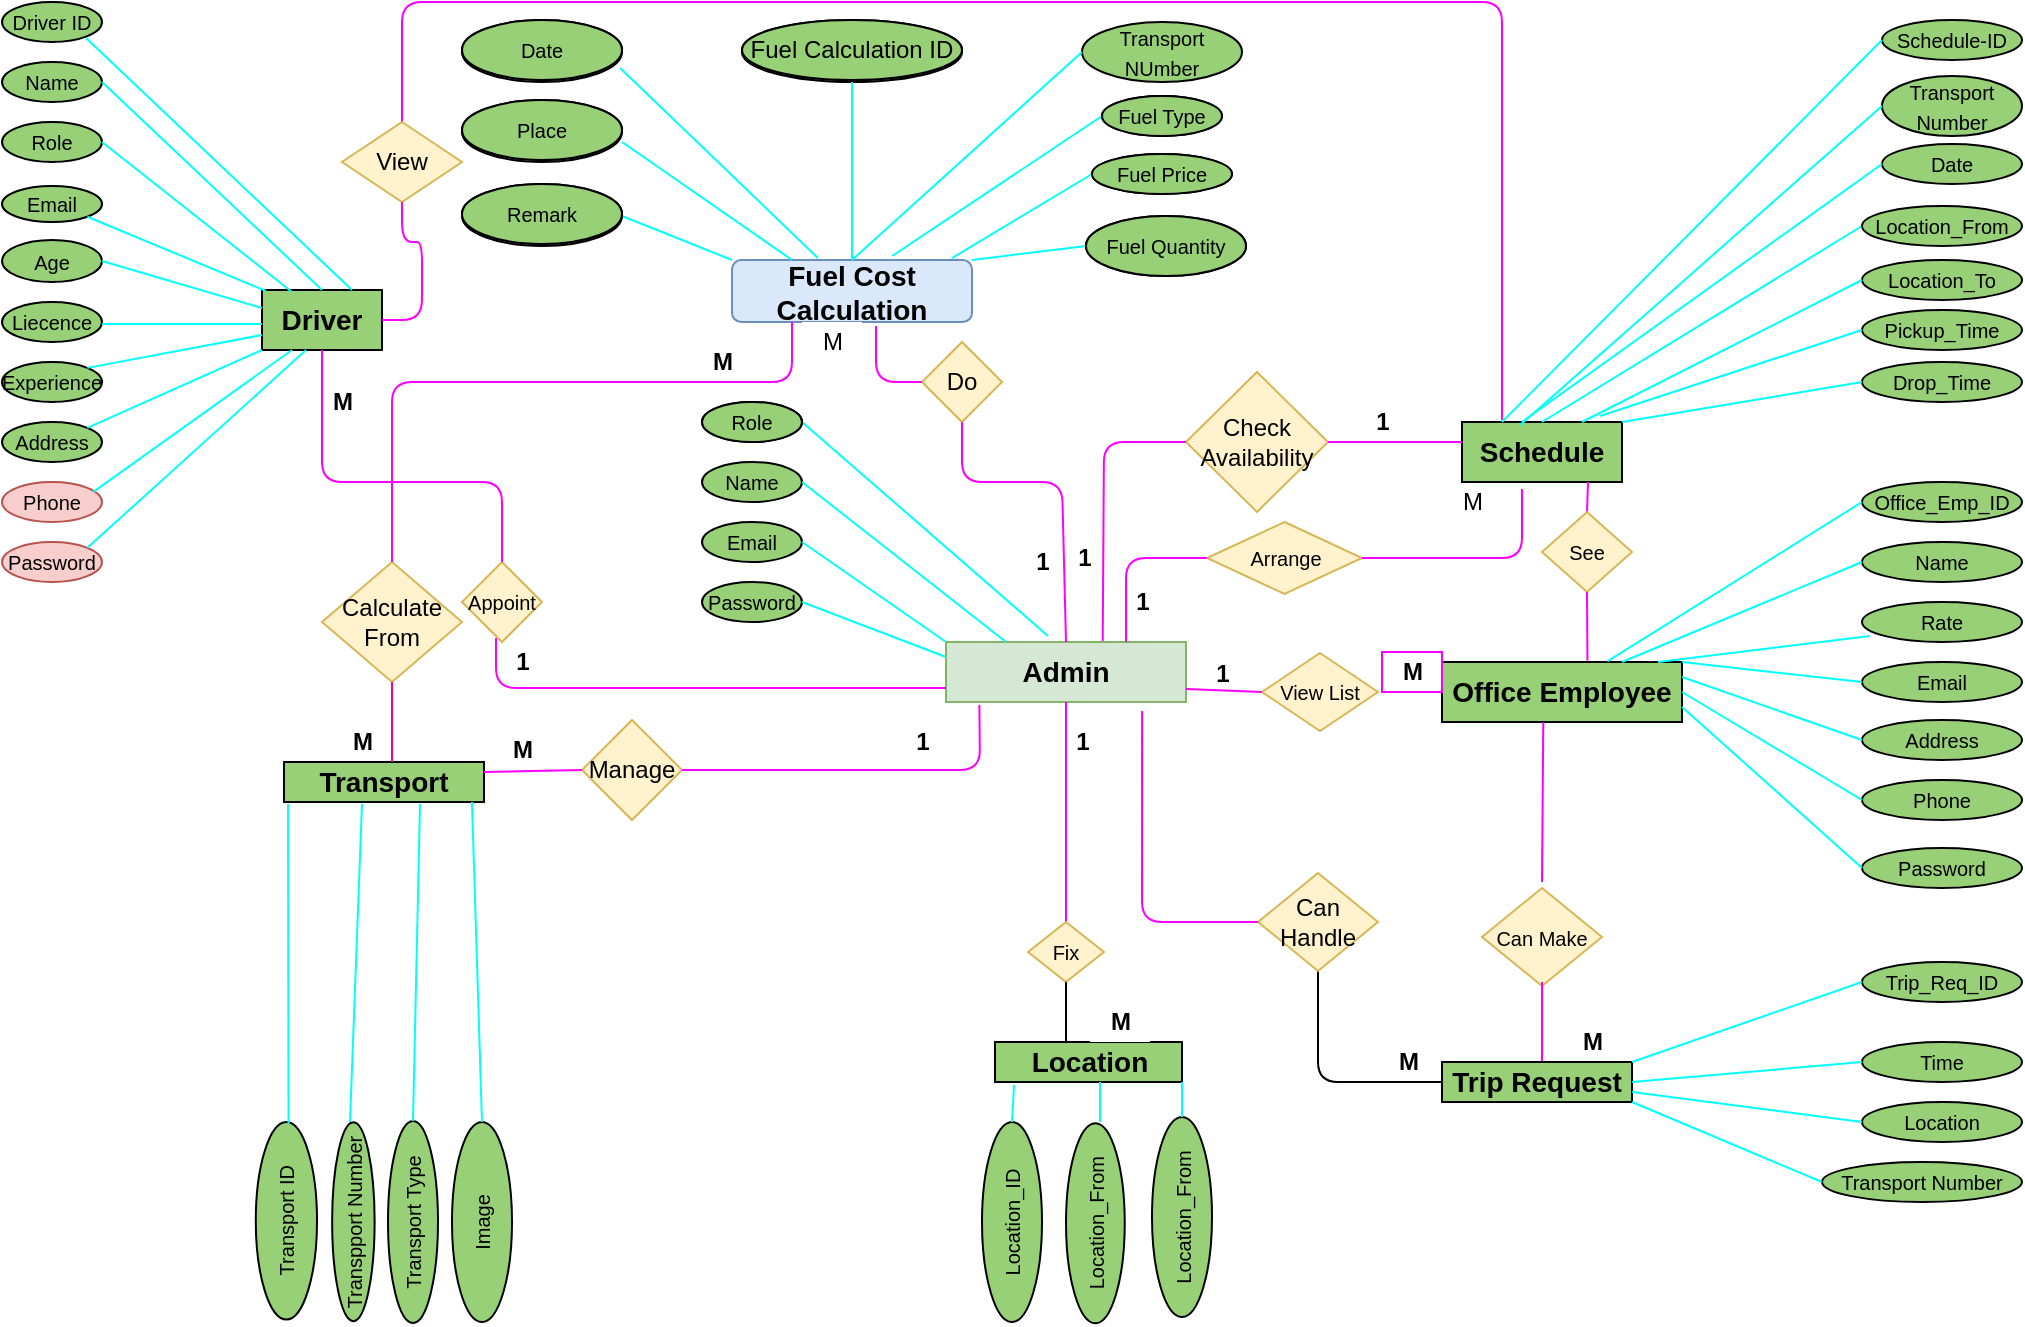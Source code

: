 <mxfile version="15.1.4" type="github">
  <diagram id="WUtvsR8JQNHbGCfWxzJ2" name="Page-1">
    <mxGraphModel dx="862" dy="474" grid="1" gridSize="10" guides="1" tooltips="1" connect="1" arrows="1" fold="1" page="1" pageScale="1" pageWidth="1169" pageHeight="827" math="0" shadow="0">
      <root>
        <mxCell id="0" />
        <mxCell id="1" parent="0" />
        <mxCell id="knASVPoed2hm8nHkAF8M-1" value="" style="endArrow=none;html=1;startSize=14;endSize=14;sourcePerimeterSpacing=8;targetPerimeterSpacing=8;exitX=0.5;exitY=0;exitDx=0;exitDy=0;strokeColor=#FF00FF;" parent="1" source="knASVPoed2hm8nHkAF8M-6" edge="1">
          <mxGeometry width="50" height="50" relative="1" as="geometry">
            <mxPoint x="270" y="40" as="sourcePoint" />
            <mxPoint x="820" y="249" as="targetPoint" />
            <Array as="points">
              <mxPoint x="270" y="40" />
              <mxPoint x="820" y="40" />
            </Array>
          </mxGeometry>
        </mxCell>
        <mxCell id="knASVPoed2hm8nHkAF8M-6" value="View" style="rhombus;whiteSpace=wrap;html=1;hachureGap=4;pointerEvents=0;fillColor=#fff2cc;strokeColor=#d6b656;" parent="1" vertex="1">
          <mxGeometry x="240" y="100" width="60" height="40" as="geometry" />
        </mxCell>
        <mxCell id="knASVPoed2hm8nHkAF8M-9" value="&lt;font style=&quot;font-size: 14px&quot;&gt;&lt;b&gt;Driver&lt;/b&gt;&lt;/font&gt;" style="rounded=0;whiteSpace=wrap;html=1;hachureGap=4;pointerEvents=0;fillColor=#97D077;" parent="1" vertex="1">
          <mxGeometry x="200" y="184" width="60" height="30" as="geometry" />
        </mxCell>
        <mxCell id="knASVPoed2hm8nHkAF8M-11" value="&lt;font style=&quot;font-size: 10px&quot;&gt;Driver ID&lt;/font&gt;" style="ellipse;whiteSpace=wrap;html=1;hachureGap=4;pointerEvents=0;fillColor=#97D077;" parent="1" vertex="1">
          <mxGeometry x="70" y="40" width="50" height="20" as="geometry" />
        </mxCell>
        <mxCell id="knASVPoed2hm8nHkAF8M-12" value="&lt;font style=&quot;font-size: 10px&quot;&gt;Name&lt;/font&gt;" style="ellipse;whiteSpace=wrap;html=1;hachureGap=4;pointerEvents=0;fillColor=#97D077;" parent="1" vertex="1">
          <mxGeometry x="70" y="70" width="50" height="20" as="geometry" />
        </mxCell>
        <mxCell id="knASVPoed2hm8nHkAF8M-13" value="&lt;font style=&quot;font-size: 10px&quot;&gt;Role&lt;/font&gt;" style="ellipse;whiteSpace=wrap;html=1;hachureGap=4;pointerEvents=0;" parent="1" vertex="1">
          <mxGeometry x="420" y="240" width="50" height="20" as="geometry" />
        </mxCell>
        <mxCell id="knASVPoed2hm8nHkAF8M-14" value="&lt;font style=&quot;font-size: 10px&quot;&gt;Age&lt;/font&gt;" style="ellipse;whiteSpace=wrap;html=1;hachureGap=4;pointerEvents=0;fillColor=#97D077;" parent="1" vertex="1">
          <mxGeometry x="70" y="159" width="50" height="21" as="geometry" />
        </mxCell>
        <mxCell id="knASVPoed2hm8nHkAF8M-15" value="&lt;font style=&quot;font-size: 10px&quot;&gt;Email&lt;/font&gt;" style="ellipse;whiteSpace=wrap;html=1;hachureGap=4;pointerEvents=0;fillColor=#97D077;" parent="1" vertex="1">
          <mxGeometry x="70" y="132" width="50" height="18" as="geometry" />
        </mxCell>
        <mxCell id="knASVPoed2hm8nHkAF8M-16" value="&lt;font style=&quot;font-size: 10px&quot;&gt;Liecence&lt;/font&gt;" style="ellipse;whiteSpace=wrap;html=1;hachureGap=4;pointerEvents=0;fillColor=#97D077;" parent="1" vertex="1">
          <mxGeometry x="70" y="190" width="50" height="20" as="geometry" />
        </mxCell>
        <mxCell id="knASVPoed2hm8nHkAF8M-17" value="&lt;font style=&quot;font-size: 10px&quot;&gt;Experience&lt;/font&gt;" style="ellipse;whiteSpace=wrap;html=1;hachureGap=4;pointerEvents=0;fillColor=#97D077;" parent="1" vertex="1">
          <mxGeometry x="70" y="220" width="50" height="20" as="geometry" />
        </mxCell>
        <mxCell id="knASVPoed2hm8nHkAF8M-18" value="&lt;font style=&quot;font-size: 10px&quot;&gt;Address&lt;/font&gt;" style="ellipse;whiteSpace=wrap;html=1;hachureGap=4;pointerEvents=0;fillColor=#97D077;" parent="1" vertex="1">
          <mxGeometry x="70" y="250" width="50" height="20" as="geometry" />
        </mxCell>
        <mxCell id="knASVPoed2hm8nHkAF8M-19" value="&lt;font style=&quot;font-size: 10px&quot;&gt;Phone&lt;/font&gt;" style="ellipse;whiteSpace=wrap;html=1;hachureGap=4;pointerEvents=0;fillColor=#f8cecc;strokeColor=#b85450;" parent="1" vertex="1">
          <mxGeometry x="70" y="280" width="50" height="20" as="geometry" />
        </mxCell>
        <mxCell id="knASVPoed2hm8nHkAF8M-20" value="&lt;font style=&quot;font-size: 10px&quot;&gt;Password&lt;/font&gt;" style="ellipse;whiteSpace=wrap;html=1;hachureGap=4;pointerEvents=0;fillColor=#f8cecc;strokeColor=#b85450;" parent="1" vertex="1">
          <mxGeometry x="70" y="310" width="50" height="20" as="geometry" />
        </mxCell>
        <mxCell id="knASVPoed2hm8nHkAF8M-32" value="&lt;font style=&quot;font-size: 10px&quot;&gt;Appoint&lt;/font&gt;" style="rhombus;whiteSpace=wrap;html=1;hachureGap=4;pointerEvents=0;fillColor=#fff2cc;strokeColor=#d6b656;" parent="1" vertex="1">
          <mxGeometry x="300" y="320" width="40" height="40" as="geometry" />
        </mxCell>
        <mxCell id="knASVPoed2hm8nHkAF8M-34" value="&lt;font style=&quot;font-size: 14px&quot;&gt;&lt;b&gt;Fuel Cost Calculation&lt;/b&gt;&lt;/font&gt;" style="rounded=1;whiteSpace=wrap;html=1;hachureGap=4;pointerEvents=0;fillColor=#dae8fc;strokeColor=#6c8ebf;" parent="1" vertex="1">
          <mxGeometry x="435" y="169" width="120" height="31" as="geometry" />
        </mxCell>
        <mxCell id="knASVPoed2hm8nHkAF8M-37" value="&lt;b&gt;M&lt;/b&gt;" style="text;html=1;align=center;verticalAlign=middle;resizable=0;points=[];autosize=1;strokeColor=none;fillColor=none;" parent="1" vertex="1">
          <mxGeometry x="225" y="230" width="30" height="20" as="geometry" />
        </mxCell>
        <mxCell id="knASVPoed2hm8nHkAF8M-41" value="&lt;font style=&quot;font-size: 10px&quot;&gt;Fuel Type&lt;/font&gt;" style="ellipse;whiteSpace=wrap;html=1;hachureGap=4;pointerEvents=0;" parent="1" vertex="1">
          <mxGeometry x="620" y="87" width="60" height="20" as="geometry" />
        </mxCell>
        <mxCell id="knASVPoed2hm8nHkAF8M-42" value="&lt;font style=&quot;font-size: 10px&quot;&gt;Transport NUmber&lt;/font&gt;" style="ellipse;whiteSpace=wrap;html=1;hachureGap=4;pointerEvents=0;fillColor=#97D077;" parent="1" vertex="1">
          <mxGeometry x="610" y="50" width="80" height="30" as="geometry" />
        </mxCell>
        <mxCell id="knASVPoed2hm8nHkAF8M-46" value="Fuel Calculation ID" style="ellipse;whiteSpace=wrap;html=1;hachureGap=4;pointerEvents=0;" parent="1" vertex="1">
          <mxGeometry x="440" y="50" width="110" height="30" as="geometry" />
        </mxCell>
        <mxCell id="knASVPoed2hm8nHkAF8M-39" value="&lt;font style=&quot;font-size: 10px&quot;&gt;Fuel Quantity&lt;/font&gt;" style="ellipse;whiteSpace=wrap;html=1;hachureGap=4;pointerEvents=0;" parent="1" vertex="1">
          <mxGeometry x="612" y="147" width="80" height="30" as="geometry" />
        </mxCell>
        <mxCell id="knASVPoed2hm8nHkAF8M-40" value="&lt;font style=&quot;font-size: 10px&quot;&gt;Fuel Price&lt;/font&gt;" style="ellipse;whiteSpace=wrap;html=1;hachureGap=4;pointerEvents=0;" parent="1" vertex="1">
          <mxGeometry x="615" y="116" width="70" height="20" as="geometry" />
        </mxCell>
        <mxCell id="knASVPoed2hm8nHkAF8M-53" value="&lt;font style=&quot;font-size: 10px&quot;&gt;Date&lt;/font&gt;" style="ellipse;whiteSpace=wrap;html=1;hachureGap=4;pointerEvents=0;" parent="1" vertex="1">
          <mxGeometry x="300" y="50" width="80" height="30" as="geometry" />
        </mxCell>
        <mxCell id="knASVPoed2hm8nHkAF8M-54" value="&lt;font style=&quot;font-size: 10px&quot;&gt;Place&lt;/font&gt;" style="ellipse;whiteSpace=wrap;html=1;hachureGap=4;pointerEvents=0;" parent="1" vertex="1">
          <mxGeometry x="300" y="90" width="80" height="30" as="geometry" />
        </mxCell>
        <mxCell id="knASVPoed2hm8nHkAF8M-55" value="&lt;font style=&quot;font-size: 10px&quot;&gt;Remark&lt;/font&gt;" style="ellipse;whiteSpace=wrap;html=1;hachureGap=4;pointerEvents=0;" parent="1" vertex="1">
          <mxGeometry x="300" y="132" width="80" height="30" as="geometry" />
        </mxCell>
        <mxCell id="knASVPoed2hm8nHkAF8M-60" value="&lt;font style=&quot;font-size: 12px&quot;&gt;Calculate From&lt;/font&gt;" style="rhombus;whiteSpace=wrap;html=1;hachureGap=4;pointerEvents=0;fillColor=#fff2cc;strokeColor=#d6b656;" parent="1" vertex="1">
          <mxGeometry x="230" y="320" width="70" height="60" as="geometry" />
        </mxCell>
        <mxCell id="knASVPoed2hm8nHkAF8M-61" value="&lt;font style=&quot;font-size: 14px&quot;&gt;&lt;b&gt;Transport&lt;/b&gt;&lt;/font&gt;" style="rounded=0;whiteSpace=wrap;html=1;hachureGap=4;pointerEvents=0;fillColor=#97D077;" parent="1" vertex="1">
          <mxGeometry x="211" y="420" width="100" height="20" as="geometry" />
        </mxCell>
        <mxCell id="knASVPoed2hm8nHkAF8M-69" value="&lt;font style=&quot;font-size: 10px&quot;&gt;Transport ID&lt;/font&gt;" style="ellipse;whiteSpace=wrap;html=1;hachureGap=4;pointerEvents=0;rotation=-90;fillColor=#97D077;" parent="1" vertex="1">
          <mxGeometry x="162.82" y="634.07" width="98.75" height="30.63" as="geometry" />
        </mxCell>
        <mxCell id="knASVPoed2hm8nHkAF8M-70" value="&lt;font style=&quot;font-size: 10px&quot;&gt;Transpport Number&lt;/font&gt;" style="ellipse;whiteSpace=wrap;html=1;hachureGap=4;pointerEvents=0;rotation=-90;fillColor=#97D077;" parent="1" vertex="1">
          <mxGeometry x="196" y="639.25" width="99.38" height="21.25" as="geometry" />
        </mxCell>
        <mxCell id="knASVPoed2hm8nHkAF8M-72" value="&lt;font style=&quot;font-size: 10px&quot;&gt;Transport Type&lt;/font&gt;" style="ellipse;whiteSpace=wrap;html=1;hachureGap=4;pointerEvents=0;rotation=-90;fillColor=#97D077;" parent="1" vertex="1">
          <mxGeometry x="225" y="637.5" width="101" height="25" as="geometry" />
        </mxCell>
        <mxCell id="knASVPoed2hm8nHkAF8M-73" value="&lt;font style=&quot;font-size: 10px&quot;&gt;Image&lt;/font&gt;" style="ellipse;whiteSpace=wrap;html=1;hachureGap=4;pointerEvents=0;rotation=-90;fillColor=#97D077;" parent="1" vertex="1">
          <mxGeometry x="260" y="635" width="100" height="30" as="geometry" />
        </mxCell>
        <mxCell id="knASVPoed2hm8nHkAF8M-74" value="M" style="text;html=1;align=center;verticalAlign=middle;resizable=0;points=[];autosize=1;strokeColor=none;fillColor=#FFFFFF;" parent="1" vertex="1">
          <mxGeometry x="470" y="200" width="30" height="20" as="geometry" />
        </mxCell>
        <mxCell id="knASVPoed2hm8nHkAF8M-76" value="Do" style="rhombus;whiteSpace=wrap;html=1;hachureGap=4;pointerEvents=0;fillColor=#fff2cc;strokeColor=#d6b656;" parent="1" vertex="1">
          <mxGeometry x="530" y="210" width="40" height="40" as="geometry" />
        </mxCell>
        <mxCell id="knASVPoed2hm8nHkAF8M-77" value="&lt;b&gt;1&lt;/b&gt;" style="text;html=1;align=center;verticalAlign=middle;resizable=0;points=[];autosize=1;strokeColor=none;fillColor=none;" parent="1" vertex="1">
          <mxGeometry x="320" y="360" width="20" height="20" as="geometry" />
        </mxCell>
        <mxCell id="knASVPoed2hm8nHkAF8M-79" value="&lt;font style=&quot;font-size: 14px&quot;&gt;&lt;b&gt;Admin&lt;/b&gt;&lt;/font&gt;" style="rounded=0;whiteSpace=wrap;html=1;hachureGap=4;pointerEvents=0;fillColor=#d5e8d4;strokeColor=#82b366;" parent="1" vertex="1">
          <mxGeometry x="542" y="360" width="120" height="30" as="geometry" />
        </mxCell>
        <mxCell id="knASVPoed2hm8nHkAF8M-81" value="&lt;font style=&quot;font-size: 10px&quot;&gt;Name&lt;/font&gt;" style="ellipse;whiteSpace=wrap;html=1;hachureGap=4;pointerEvents=0;fillColor=#97D077;" parent="1" vertex="1">
          <mxGeometry x="420" y="270" width="50" height="20" as="geometry" />
        </mxCell>
        <mxCell id="knASVPoed2hm8nHkAF8M-83" value="&lt;font style=&quot;font-size: 10px&quot;&gt;Email&lt;/font&gt;" style="ellipse;whiteSpace=wrap;html=1;hachureGap=4;pointerEvents=0;fillColor=#97D077;" parent="1" vertex="1">
          <mxGeometry x="420" y="300" width="50" height="20" as="geometry" />
        </mxCell>
        <mxCell id="knASVPoed2hm8nHkAF8M-85" value="&lt;font style=&quot;font-size: 10px&quot;&gt;Password&lt;/font&gt;" style="ellipse;whiteSpace=wrap;html=1;hachureGap=4;pointerEvents=0;fillColor=#97D077;" parent="1" vertex="1">
          <mxGeometry x="420" y="330" width="50" height="20" as="geometry" />
        </mxCell>
        <mxCell id="knASVPoed2hm8nHkAF8M-91" value="Manage" style="rhombus;whiteSpace=wrap;html=1;hachureGap=4;pointerEvents=0;fillColor=#fff2cc;strokeColor=#d6b656;" parent="1" vertex="1">
          <mxGeometry x="360" y="399" width="50" height="50" as="geometry" />
        </mxCell>
        <mxCell id="knASVPoed2hm8nHkAF8M-93" value="&lt;b&gt;1&lt;/b&gt;" style="text;html=1;align=center;verticalAlign=middle;resizable=0;points=[];autosize=1;strokeColor=none;fillColor=none;" parent="1" vertex="1">
          <mxGeometry x="520" y="400" width="20" height="20" as="geometry" />
        </mxCell>
        <mxCell id="knASVPoed2hm8nHkAF8M-100" value="&lt;font style=&quot;font-size: 14px&quot;&gt;&lt;b&gt;Schedule&lt;/b&gt;&lt;/font&gt;" style="rounded=0;whiteSpace=wrap;html=1;hachureGap=4;pointerEvents=0;fillColor=#97D077;" parent="1" vertex="1">
          <mxGeometry x="800" y="250" width="80" height="30" as="geometry" />
        </mxCell>
        <mxCell id="knASVPoed2hm8nHkAF8M-102" value="&lt;b&gt;1&lt;/b&gt;" style="text;html=1;align=center;verticalAlign=middle;resizable=0;points=[];autosize=1;strokeColor=none;fillColor=none;" parent="1" vertex="1">
          <mxGeometry x="750" y="240" width="20" height="20" as="geometry" />
        </mxCell>
        <mxCell id="knASVPoed2hm8nHkAF8M-103" value="Check Availability" style="rhombus;whiteSpace=wrap;html=1;hachureGap=4;pointerEvents=0;fillColor=#fff2cc;strokeColor=#d6b656;" parent="1" vertex="1">
          <mxGeometry x="662" y="225" width="71" height="70" as="geometry" />
        </mxCell>
        <mxCell id="knASVPoed2hm8nHkAF8M-105" value="&lt;b&gt;1&lt;/b&gt;" style="text;html=1;align=center;verticalAlign=middle;resizable=0;points=[];autosize=1;strokeColor=none;fillColor=none;" parent="1" vertex="1">
          <mxGeometry x="601" y="308" width="20" height="20" as="geometry" />
        </mxCell>
        <mxCell id="knASVPoed2hm8nHkAF8M-107" value="&lt;font style=&quot;font-size: 10px&quot;&gt;Arrange&lt;/font&gt;" style="rhombus;whiteSpace=wrap;html=1;hachureGap=4;pointerEvents=0;fillColor=#fff2cc;strokeColor=#d6b656;" parent="1" vertex="1">
          <mxGeometry x="672.5" y="300" width="77.5" height="36" as="geometry" />
        </mxCell>
        <mxCell id="knASVPoed2hm8nHkAF8M-109" value="M" style="text;html=1;align=center;verticalAlign=middle;resizable=0;points=[];autosize=1;strokeColor=none;fillColor=none;" parent="1" vertex="1">
          <mxGeometry x="790" y="280" width="30" height="20" as="geometry" />
        </mxCell>
        <mxCell id="knASVPoed2hm8nHkAF8M-110" value="&lt;font style=&quot;font-size: 10px&quot;&gt;Schedule-ID&lt;/font&gt;" style="ellipse;whiteSpace=wrap;html=1;hachureGap=4;pointerEvents=0;fillColor=#97D077;" parent="1" vertex="1">
          <mxGeometry x="1010" y="49" width="70" height="20" as="geometry" />
        </mxCell>
        <mxCell id="knASVPoed2hm8nHkAF8M-112" value="" style="endArrow=none;html=1;startSize=14;endSize=14;sourcePerimeterSpacing=8;targetPerimeterSpacing=8;exitX=0.25;exitY=0;exitDx=0;exitDy=0;entryX=0;entryY=0.5;entryDx=0;entryDy=0;strokeColor=#00FFFF;" parent="1" source="knASVPoed2hm8nHkAF8M-100" target="knASVPoed2hm8nHkAF8M-110" edge="1">
          <mxGeometry width="50" height="50" relative="1" as="geometry">
            <mxPoint x="770" y="200" as="sourcePoint" />
            <mxPoint x="880" y="50" as="targetPoint" />
          </mxGeometry>
        </mxCell>
        <mxCell id="knASVPoed2hm8nHkAF8M-113" value="&lt;font style=&quot;font-size: 10px&quot;&gt;Transport Number&lt;/font&gt;" style="ellipse;whiteSpace=wrap;html=1;hachureGap=4;pointerEvents=0;fillColor=#97D077;" parent="1" vertex="1">
          <mxGeometry x="1010" y="77" width="70" height="30" as="geometry" />
        </mxCell>
        <mxCell id="knASVPoed2hm8nHkAF8M-114" value="" style="endArrow=none;html=1;startSize=14;endSize=14;sourcePerimeterSpacing=8;targetPerimeterSpacing=8;exitX=0.363;exitY=0.05;exitDx=0;exitDy=0;entryX=0;entryY=0.5;entryDx=0;entryDy=0;exitPerimeter=0;strokeColor=#00FFFF;" parent="1" source="knASVPoed2hm8nHkAF8M-100" edge="1" target="knASVPoed2hm8nHkAF8M-113">
          <mxGeometry width="50" height="50" relative="1" as="geometry">
            <mxPoint x="810" y="245" as="sourcePoint" />
            <mxPoint x="893.01" y="83" as="targetPoint" />
          </mxGeometry>
        </mxCell>
        <mxCell id="knASVPoed2hm8nHkAF8M-115" value="&lt;font style=&quot;font-size: 10px&quot;&gt;Date&lt;/font&gt;" style="ellipse;whiteSpace=wrap;html=1;hachureGap=4;pointerEvents=0;fillColor=#97D077;" parent="1" vertex="1">
          <mxGeometry x="1010" y="111" width="70" height="20" as="geometry" />
        </mxCell>
        <mxCell id="knASVPoed2hm8nHkAF8M-116" value="" style="endArrow=none;html=1;startSize=14;endSize=14;sourcePerimeterSpacing=8;targetPerimeterSpacing=8;exitX=0.5;exitY=0;exitDx=0;exitDy=0;entryX=0;entryY=0.5;entryDx=0;entryDy=0;strokeColor=#00FFFF;" parent="1" source="knASVPoed2hm8nHkAF8M-100" target="knASVPoed2hm8nHkAF8M-117" edge="1">
          <mxGeometry width="50" height="50" relative="1" as="geometry">
            <mxPoint x="770" y="200" as="sourcePoint" />
            <mxPoint x="820" y="150" as="targetPoint" />
          </mxGeometry>
        </mxCell>
        <mxCell id="knASVPoed2hm8nHkAF8M-117" value="&lt;font style=&quot;font-size: 10px&quot;&gt;Location_From&lt;/font&gt;" style="ellipse;whiteSpace=wrap;html=1;hachureGap=4;pointerEvents=0;fillColor=#97D077;" parent="1" vertex="1">
          <mxGeometry x="1000" y="142" width="80" height="20" as="geometry" />
        </mxCell>
        <mxCell id="knASVPoed2hm8nHkAF8M-118" value="" style="endArrow=none;html=1;startSize=14;endSize=14;sourcePerimeterSpacing=8;targetPerimeterSpacing=8;strokeColor=#00FFFF;entryX=0;entryY=0.5;entryDx=0;entryDy=0;" parent="1" edge="1" target="knASVPoed2hm8nHkAF8M-115">
          <mxGeometry width="50" height="50" relative="1" as="geometry">
            <mxPoint x="830" y="250" as="sourcePoint" />
            <mxPoint x="885" y="145" as="targetPoint" />
          </mxGeometry>
        </mxCell>
        <mxCell id="knASVPoed2hm8nHkAF8M-119" value="&lt;font style=&quot;font-size: 10px&quot;&gt;Location_To&lt;/font&gt;" style="ellipse;whiteSpace=wrap;html=1;hachureGap=4;pointerEvents=0;fillColor=#97D077;" parent="1" vertex="1">
          <mxGeometry x="1000" y="169" width="80" height="20" as="geometry" />
        </mxCell>
        <mxCell id="knASVPoed2hm8nHkAF8M-120" value="" style="endArrow=none;html=1;startSize=14;endSize=14;sourcePerimeterSpacing=8;targetPerimeterSpacing=8;exitX=0.75;exitY=0;exitDx=0;exitDy=0;entryX=0;entryY=0.5;entryDx=0;entryDy=0;entryPerimeter=0;strokeColor=#00FFFF;" parent="1" source="knASVPoed2hm8nHkAF8M-100" target="knASVPoed2hm8nHkAF8M-119" edge="1">
          <mxGeometry width="50" height="50" relative="1" as="geometry">
            <mxPoint x="770" y="200" as="sourcePoint" />
            <mxPoint x="820" y="150" as="targetPoint" />
          </mxGeometry>
        </mxCell>
        <mxCell id="knASVPoed2hm8nHkAF8M-121" value="&lt;font style=&quot;font-size: 10px&quot;&gt;Pickup_Time&lt;/font&gt;" style="ellipse;whiteSpace=wrap;html=1;hachureGap=4;pointerEvents=0;fillColor=#97D077;" parent="1" vertex="1">
          <mxGeometry x="1000" y="194" width="80" height="20" as="geometry" />
        </mxCell>
        <mxCell id="knASVPoed2hm8nHkAF8M-122" value="" style="endArrow=none;html=1;startSize=14;endSize=14;sourcePerimeterSpacing=8;targetPerimeterSpacing=8;exitX=0.863;exitY=-0.1;exitDx=0;exitDy=0;exitPerimeter=0;entryX=0;entryY=0.5;entryDx=0;entryDy=0;strokeColor=#00FFFF;" parent="1" source="knASVPoed2hm8nHkAF8M-100" target="knASVPoed2hm8nHkAF8M-121" edge="1">
          <mxGeometry width="50" height="50" relative="1" as="geometry">
            <mxPoint x="770" y="200" as="sourcePoint" />
            <mxPoint x="820" y="150" as="targetPoint" />
          </mxGeometry>
        </mxCell>
        <mxCell id="knASVPoed2hm8nHkAF8M-123" value="&lt;font style=&quot;font-size: 10px&quot;&gt;Drop_Time&lt;/font&gt;" style="ellipse;whiteSpace=wrap;html=1;hachureGap=4;pointerEvents=0;fillColor=#97D077;" parent="1" vertex="1">
          <mxGeometry x="1000" y="220" width="80" height="20" as="geometry" />
        </mxCell>
        <mxCell id="knASVPoed2hm8nHkAF8M-124" value="" style="endArrow=none;html=1;startSize=14;endSize=14;sourcePerimeterSpacing=8;targetPerimeterSpacing=8;exitX=1;exitY=0;exitDx=0;exitDy=0;entryX=0;entryY=0.5;entryDx=0;entryDy=0;strokeColor=#00FFFF;" parent="1" source="knASVPoed2hm8nHkAF8M-100" target="knASVPoed2hm8nHkAF8M-123" edge="1">
          <mxGeometry width="50" height="50" relative="1" as="geometry">
            <mxPoint x="770" y="200" as="sourcePoint" />
            <mxPoint x="820" y="150" as="targetPoint" />
          </mxGeometry>
        </mxCell>
        <mxCell id="knASVPoed2hm8nHkAF8M-125" value="" style="endArrow=none;html=1;startSize=14;endSize=14;sourcePerimeterSpacing=8;targetPerimeterSpacing=8;entryX=0.75;entryY=1;entryDx=0;entryDy=0;strokeColor=#FF00FF;exitX=0.5;exitY=0;exitDx=0;exitDy=0;" parent="1" edge="1" source="knASVPoed2hm8nHkAF8M-126">
          <mxGeometry width="50" height="50" relative="1" as="geometry">
            <mxPoint x="863" y="310" as="sourcePoint" />
            <mxPoint x="863.0" y="280" as="targetPoint" />
          </mxGeometry>
        </mxCell>
        <mxCell id="knASVPoed2hm8nHkAF8M-126" value="&lt;font style=&quot;font-size: 10px&quot;&gt;See&lt;/font&gt;" style="rhombus;whiteSpace=wrap;html=1;hachureGap=4;pointerEvents=0;fillColor=#fff2cc;strokeColor=#d6b656;" parent="1" vertex="1">
          <mxGeometry x="840" y="295" width="45" height="40" as="geometry" />
        </mxCell>
        <mxCell id="knASVPoed2hm8nHkAF8M-127" value="" style="endArrow=none;html=1;startSize=14;endSize=14;sourcePerimeterSpacing=8;targetPerimeterSpacing=8;exitX=0.5;exitY=1;exitDx=0;exitDy=0;entryX=0.606;entryY=-0.023;entryDx=0;entryDy=0;entryPerimeter=0;strokeColor=#FF00FF;" parent="1" source="knASVPoed2hm8nHkAF8M-126" target="knASVPoed2hm8nHkAF8M-128" edge="1">
          <mxGeometry width="50" height="50" relative="1" as="geometry">
            <mxPoint x="860" y="430" as="sourcePoint" />
            <mxPoint x="840" y="370" as="targetPoint" />
          </mxGeometry>
        </mxCell>
        <mxCell id="knASVPoed2hm8nHkAF8M-128" value="&lt;font style=&quot;font-size: 14px&quot;&gt;&lt;b&gt;Office Employee&lt;/b&gt;&lt;/font&gt;" style="rounded=0;whiteSpace=wrap;html=1;hachureGap=4;pointerEvents=0;fillColor=#97D077;" parent="1" vertex="1">
          <mxGeometry x="790" y="370" width="120" height="30" as="geometry" />
        </mxCell>
        <mxCell id="knASVPoed2hm8nHkAF8M-129" value="" style="endArrow=none;html=1;startSize=14;endSize=14;sourcePerimeterSpacing=8;targetPerimeterSpacing=8;exitX=0;exitY=0.5;exitDx=0;exitDy=0;" parent="1" source="knASVPoed2hm8nHkAF8M-128" edge="1">
          <mxGeometry width="50" height="50" relative="1" as="geometry">
            <mxPoint x="860" y="430" as="sourcePoint" />
            <mxPoint x="760" y="385" as="targetPoint" />
          </mxGeometry>
        </mxCell>
        <mxCell id="knASVPoed2hm8nHkAF8M-130" value="&lt;font style=&quot;font-size: 10px&quot;&gt;View List&lt;/font&gt;" style="rhombus;whiteSpace=wrap;html=1;hachureGap=4;pointerEvents=0;fillColor=#fff2cc;strokeColor=#d6b656;" parent="1" vertex="1">
          <mxGeometry x="700" y="365.5" width="58" height="39" as="geometry" />
        </mxCell>
        <mxCell id="knASVPoed2hm8nHkAF8M-131" value="" style="endArrow=none;html=1;startSize=14;endSize=14;sourcePerimeterSpacing=8;targetPerimeterSpacing=8;exitX=0;exitY=0.5;exitDx=0;exitDy=0;strokeColor=#FF00FF;entryX=1;entryY=0.75;entryDx=0;entryDy=0;" parent="1" source="knASVPoed2hm8nHkAF8M-130" edge="1">
          <mxGeometry width="50" height="50" relative="1" as="geometry">
            <mxPoint x="700" y="381" as="sourcePoint" />
            <mxPoint x="662" y="383.5" as="targetPoint" />
          </mxGeometry>
        </mxCell>
        <mxCell id="knASVPoed2hm8nHkAF8M-132" value="&lt;b&gt;M&lt;/b&gt;" style="text;html=1;align=center;verticalAlign=middle;resizable=0;points=[];autosize=1;strokeColor=#FF00FF;fillColor=none;" parent="1" vertex="1">
          <mxGeometry x="760" y="365" width="30" height="20" as="geometry" />
        </mxCell>
        <mxCell id="knASVPoed2hm8nHkAF8M-133" value="&lt;b&gt;1&lt;/b&gt;" style="text;html=1;align=center;verticalAlign=middle;resizable=0;points=[];autosize=1;strokeColor=none;fillColor=none;" parent="1" vertex="1">
          <mxGeometry x="670" y="365.5" width="20" height="20" as="geometry" />
        </mxCell>
        <mxCell id="knASVPoed2hm8nHkAF8M-134" value="&lt;font style=&quot;font-size: 10px&quot;&gt;Office_Emp_ID&lt;/font&gt;" style="ellipse;whiteSpace=wrap;html=1;hachureGap=4;pointerEvents=0;fillColor=#97D077;" parent="1" vertex="1">
          <mxGeometry x="1000" y="280" width="80" height="20" as="geometry" />
        </mxCell>
        <mxCell id="knASVPoed2hm8nHkAF8M-135" value="" style="endArrow=none;html=1;startSize=14;endSize=14;sourcePerimeterSpacing=8;targetPerimeterSpacing=8;exitX=0.689;exitY=-0.01;exitDx=0;exitDy=0;exitPerimeter=0;entryX=0;entryY=0.5;entryDx=0;entryDy=0;strokeColor=#00FFFF;" parent="1" source="knASVPoed2hm8nHkAF8M-128" target="knASVPoed2hm8nHkAF8M-134" edge="1">
          <mxGeometry width="50" height="50" relative="1" as="geometry">
            <mxPoint x="863.56" y="363.65" as="sourcePoint" />
            <mxPoint x="1000.0" y="267" as="targetPoint" />
          </mxGeometry>
        </mxCell>
        <mxCell id="knASVPoed2hm8nHkAF8M-136" value="&lt;font style=&quot;font-size: 10px&quot;&gt;Name&lt;/font&gt;" style="ellipse;whiteSpace=wrap;html=1;hachureGap=4;pointerEvents=0;fillColor=#97D077;" parent="1" vertex="1">
          <mxGeometry x="1000" y="310" width="80" height="20" as="geometry" />
        </mxCell>
        <mxCell id="knASVPoed2hm8nHkAF8M-137" value="" style="endArrow=none;html=1;startSize=14;endSize=14;sourcePerimeterSpacing=8;targetPerimeterSpacing=8;entryX=0;entryY=0.5;entryDx=0;entryDy=0;exitX=0.75;exitY=0;exitDx=0;exitDy=0;strokeColor=#00FFFF;" parent="1" source="knASVPoed2hm8nHkAF8M-128" target="knASVPoed2hm8nHkAF8M-136" edge="1">
          <mxGeometry width="50" height="50" relative="1" as="geometry">
            <mxPoint x="650" y="320" as="sourcePoint" />
            <mxPoint x="700" y="270" as="targetPoint" />
          </mxGeometry>
        </mxCell>
        <mxCell id="knASVPoed2hm8nHkAF8M-138" value="&lt;font style=&quot;font-size: 10px&quot;&gt;Rate&lt;/font&gt;" style="ellipse;whiteSpace=wrap;html=1;hachureGap=4;pointerEvents=0;fillColor=#97D077;" parent="1" vertex="1">
          <mxGeometry x="1000" y="340" width="80" height="20" as="geometry" />
        </mxCell>
        <mxCell id="knASVPoed2hm8nHkAF8M-139" value="" style="endArrow=none;html=1;startSize=14;endSize=14;sourcePerimeterSpacing=8;targetPerimeterSpacing=8;exitX=0.9;exitY=0;exitDx=0;exitDy=0;exitPerimeter=0;entryX=0.05;entryY=0.85;entryDx=0;entryDy=0;entryPerimeter=0;strokeColor=#00FFFF;" parent="1" source="knASVPoed2hm8nHkAF8M-128" target="knASVPoed2hm8nHkAF8M-138" edge="1">
          <mxGeometry width="50" height="50" relative="1" as="geometry">
            <mxPoint x="650" y="320" as="sourcePoint" />
            <mxPoint x="890" y="330" as="targetPoint" />
          </mxGeometry>
        </mxCell>
        <mxCell id="knASVPoed2hm8nHkAF8M-140" value="&lt;span style=&quot;font-size: 10px&quot;&gt;Email&lt;/span&gt;" style="ellipse;whiteSpace=wrap;html=1;hachureGap=4;pointerEvents=0;fillColor=#97D077;" parent="1" vertex="1">
          <mxGeometry x="1000" y="370" width="80" height="20" as="geometry" />
        </mxCell>
        <mxCell id="knASVPoed2hm8nHkAF8M-141" value="" style="endArrow=none;html=1;startSize=14;endSize=14;sourcePerimeterSpacing=8;targetPerimeterSpacing=8;exitX=1;exitY=0;exitDx=0;exitDy=0;exitPerimeter=0;entryX=0;entryY=0.5;entryDx=0;entryDy=0;strokeColor=#00FFFF;" parent="1" source="knASVPoed2hm8nHkAF8M-128" target="knASVPoed2hm8nHkAF8M-140" edge="1">
          <mxGeometry width="50" height="50" relative="1" as="geometry">
            <mxPoint x="650" y="320" as="sourcePoint" />
            <mxPoint x="700" y="270" as="targetPoint" />
          </mxGeometry>
        </mxCell>
        <mxCell id="knASVPoed2hm8nHkAF8M-142" value="&lt;span style=&quot;font-size: 10px&quot;&gt;Address&lt;/span&gt;" style="ellipse;whiteSpace=wrap;html=1;hachureGap=4;pointerEvents=0;fillColor=#97D077;" parent="1" vertex="1">
          <mxGeometry x="1000" y="399" width="80" height="20" as="geometry" />
        </mxCell>
        <mxCell id="knASVPoed2hm8nHkAF8M-143" value="" style="endArrow=none;html=1;startSize=14;endSize=14;sourcePerimeterSpacing=8;targetPerimeterSpacing=8;exitX=1;exitY=0.25;exitDx=0;exitDy=0;entryX=0;entryY=0.5;entryDx=0;entryDy=0;strokeColor=#00FFFF;" parent="1" source="knASVPoed2hm8nHkAF8M-128" target="knASVPoed2hm8nHkAF8M-142" edge="1">
          <mxGeometry width="50" height="50" relative="1" as="geometry">
            <mxPoint x="650" y="320" as="sourcePoint" />
            <mxPoint x="700" y="270" as="targetPoint" />
          </mxGeometry>
        </mxCell>
        <mxCell id="knASVPoed2hm8nHkAF8M-144" value="&lt;span style=&quot;font-size: 10px&quot;&gt;Phone&lt;/span&gt;" style="ellipse;whiteSpace=wrap;html=1;hachureGap=4;pointerEvents=0;fillColor=#97D077;" parent="1" vertex="1">
          <mxGeometry x="1000" y="429" width="80" height="20" as="geometry" />
        </mxCell>
        <mxCell id="knASVPoed2hm8nHkAF8M-145" value="" style="endArrow=none;html=1;startSize=14;endSize=14;sourcePerimeterSpacing=8;targetPerimeterSpacing=8;exitX=1;exitY=0.5;exitDx=0;exitDy=0;entryX=0;entryY=0.5;entryDx=0;entryDy=0;strokeColor=#00FFFF;" parent="1" source="knASVPoed2hm8nHkAF8M-128" target="knASVPoed2hm8nHkAF8M-144" edge="1">
          <mxGeometry width="50" height="50" relative="1" as="geometry">
            <mxPoint x="650" y="320" as="sourcePoint" />
            <mxPoint x="700" y="270" as="targetPoint" />
          </mxGeometry>
        </mxCell>
        <mxCell id="knASVPoed2hm8nHkAF8M-146" value="&lt;span style=&quot;font-size: 10px&quot;&gt;Password&lt;/span&gt;" style="ellipse;whiteSpace=wrap;html=1;hachureGap=4;pointerEvents=0;fillColor=#97D077;" parent="1" vertex="1">
          <mxGeometry x="1000" y="463" width="80" height="20" as="geometry" />
        </mxCell>
        <mxCell id="knASVPoed2hm8nHkAF8M-147" value="" style="endArrow=none;html=1;startSize=14;endSize=14;sourcePerimeterSpacing=8;targetPerimeterSpacing=8;exitX=1;exitY=0.75;exitDx=0;exitDy=0;entryX=0;entryY=0.5;entryDx=0;entryDy=0;strokeColor=#00FFFF;" parent="1" source="knASVPoed2hm8nHkAF8M-128" target="knASVPoed2hm8nHkAF8M-146" edge="1">
          <mxGeometry width="50" height="50" relative="1" as="geometry">
            <mxPoint x="650" y="320" as="sourcePoint" />
            <mxPoint x="700" y="270" as="targetPoint" />
          </mxGeometry>
        </mxCell>
        <mxCell id="knASVPoed2hm8nHkAF8M-149" value="&lt;font style=&quot;font-size: 10px&quot;&gt;Can Make&lt;/font&gt;" style="rhombus;whiteSpace=wrap;html=1;hachureGap=4;pointerEvents=0;fillColor=#fff2cc;strokeColor=#d6b656;" parent="1" vertex="1">
          <mxGeometry x="810" y="483" width="60" height="49" as="geometry" />
        </mxCell>
        <mxCell id="knASVPoed2hm8nHkAF8M-150" value="" style="endArrow=none;html=1;startSize=14;endSize=14;sourcePerimeterSpacing=8;targetPerimeterSpacing=8;entryX=0.5;entryY=0;entryDx=0;entryDy=0;strokeColor=#FF00FF;" parent="1" edge="1">
          <mxGeometry width="50" height="50" relative="1" as="geometry">
            <mxPoint x="840" y="530" as="sourcePoint" />
            <mxPoint x="840" y="570" as="targetPoint" />
          </mxGeometry>
        </mxCell>
        <mxCell id="knASVPoed2hm8nHkAF8M-151" value="&lt;font style=&quot;font-size: 14px&quot;&gt;&lt;b&gt;Trip Request&lt;/b&gt;&lt;/font&gt;" style="rounded=0;whiteSpace=wrap;html=1;hachureGap=4;pointerEvents=0;fillColor=#97D077;" parent="1" vertex="1">
          <mxGeometry x="790" y="570" width="95" height="20" as="geometry" />
        </mxCell>
        <mxCell id="knASVPoed2hm8nHkAF8M-154" value="&lt;b&gt;M&lt;/b&gt;" style="text;html=1;align=center;verticalAlign=middle;resizable=0;points=[];autosize=1;strokeColor=none;fillColor=none;" parent="1" vertex="1">
          <mxGeometry x="850" y="550" width="30" height="20" as="geometry" />
        </mxCell>
        <mxCell id="knASVPoed2hm8nHkAF8M-155" value="&lt;font style=&quot;font-size: 10px&quot;&gt;Trip_Req_ID&lt;/font&gt;" style="ellipse;whiteSpace=wrap;html=1;hachureGap=4;pointerEvents=0;fillColor=#97D077;" parent="1" vertex="1">
          <mxGeometry x="1000" y="520" width="80" height="20" as="geometry" />
        </mxCell>
        <mxCell id="knASVPoed2hm8nHkAF8M-156" value="" style="endArrow=none;html=1;startSize=14;endSize=14;sourcePerimeterSpacing=8;targetPerimeterSpacing=8;exitX=1;exitY=0;exitDx=0;exitDy=0;entryX=0;entryY=0.5;entryDx=0;entryDy=0;strokeColor=#00FFFF;" parent="1" source="knASVPoed2hm8nHkAF8M-151" target="knASVPoed2hm8nHkAF8M-155" edge="1">
          <mxGeometry width="50" height="50" relative="1" as="geometry">
            <mxPoint x="650" y="420" as="sourcePoint" />
            <mxPoint x="700" y="370" as="targetPoint" />
          </mxGeometry>
        </mxCell>
        <mxCell id="knASVPoed2hm8nHkAF8M-157" value="&lt;font style=&quot;font-size: 10px&quot;&gt;Time&lt;/font&gt;" style="ellipse;whiteSpace=wrap;html=1;hachureGap=4;pointerEvents=0;fillColor=#97D077;" parent="1" vertex="1">
          <mxGeometry x="1000" y="560" width="80" height="20" as="geometry" />
        </mxCell>
        <mxCell id="knASVPoed2hm8nHkAF8M-158" value="" style="endArrow=none;html=1;startSize=14;endSize=14;sourcePerimeterSpacing=8;targetPerimeterSpacing=8;exitX=1;exitY=0.5;exitDx=0;exitDy=0;entryX=0;entryY=0.5;entryDx=0;entryDy=0;strokeColor=#00FFFF;" parent="1" source="knASVPoed2hm8nHkAF8M-151" target="knASVPoed2hm8nHkAF8M-157" edge="1">
          <mxGeometry width="50" height="50" relative="1" as="geometry">
            <mxPoint x="650" y="420" as="sourcePoint" />
            <mxPoint x="700" y="370" as="targetPoint" />
          </mxGeometry>
        </mxCell>
        <mxCell id="knASVPoed2hm8nHkAF8M-159" value="&lt;font style=&quot;font-size: 10px&quot;&gt;Location&lt;/font&gt;" style="ellipse;whiteSpace=wrap;html=1;hachureGap=4;pointerEvents=0;fillColor=#97D077;" parent="1" vertex="1">
          <mxGeometry x="1000" y="590" width="80" height="20" as="geometry" />
        </mxCell>
        <mxCell id="knASVPoed2hm8nHkAF8M-160" value="" style="endArrow=none;html=1;startSize=14;endSize=14;sourcePerimeterSpacing=8;targetPerimeterSpacing=8;exitX=1;exitY=0.75;exitDx=0;exitDy=0;entryX=0;entryY=0.5;entryDx=0;entryDy=0;strokeColor=#00FFFF;" parent="1" source="knASVPoed2hm8nHkAF8M-151" target="knASVPoed2hm8nHkAF8M-159" edge="1">
          <mxGeometry width="50" height="50" relative="1" as="geometry">
            <mxPoint x="650" y="420" as="sourcePoint" />
            <mxPoint x="700" y="370" as="targetPoint" />
          </mxGeometry>
        </mxCell>
        <mxCell id="knASVPoed2hm8nHkAF8M-161" value="" style="endArrow=none;html=1;startSize=14;endSize=14;sourcePerimeterSpacing=8;targetPerimeterSpacing=8;entryX=0;entryY=0.5;entryDx=0;entryDy=0;exitX=0.5;exitY=1;exitDx=0;exitDy=0;" parent="1" source="knASVPoed2hm8nHkAF8M-162" target="knASVPoed2hm8nHkAF8M-151" edge="1">
          <mxGeometry width="50" height="50" relative="1" as="geometry">
            <mxPoint x="760" y="500" as="sourcePoint" />
            <mxPoint x="700" y="470" as="targetPoint" />
            <Array as="points">
              <mxPoint x="728" y="580" />
            </Array>
          </mxGeometry>
        </mxCell>
        <mxCell id="knASVPoed2hm8nHkAF8M-162" value="&lt;font style=&quot;font-size: 12px&quot;&gt;Can Handle&lt;/font&gt;" style="rhombus;whiteSpace=wrap;html=1;hachureGap=4;pointerEvents=0;fillColor=#fff2cc;strokeColor=#d6b656;" parent="1" vertex="1">
          <mxGeometry x="698" y="475.5" width="60" height="49" as="geometry" />
        </mxCell>
        <mxCell id="knASVPoed2hm8nHkAF8M-163" value="" style="endArrow=none;html=1;startSize=14;endSize=14;sourcePerimeterSpacing=8;targetPerimeterSpacing=8;exitX=0;exitY=0.5;exitDx=0;exitDy=0;entryX=0.817;entryY=1.15;entryDx=0;entryDy=0;entryPerimeter=0;strokeColor=#FF00FF;" parent="1" source="knASVPoed2hm8nHkAF8M-162" target="knASVPoed2hm8nHkAF8M-79" edge="1">
          <mxGeometry width="50" height="50" relative="1" as="geometry">
            <mxPoint x="650" y="520" as="sourcePoint" />
            <mxPoint x="700" y="470" as="targetPoint" />
            <Array as="points">
              <mxPoint x="640" y="500" />
            </Array>
          </mxGeometry>
        </mxCell>
        <mxCell id="knASVPoed2hm8nHkAF8M-164" value="&lt;b&gt;M&lt;/b&gt;" style="text;html=1;align=center;verticalAlign=middle;resizable=0;points=[];autosize=1;strokeColor=none;fillColor=none;" parent="1" vertex="1">
          <mxGeometry x="758" y="560" width="30" height="20" as="geometry" />
        </mxCell>
        <mxCell id="knASVPoed2hm8nHkAF8M-165" value="" style="endArrow=none;html=1;startSize=14;endSize=14;sourcePerimeterSpacing=8;targetPerimeterSpacing=8;entryX=0.5;entryY=1;entryDx=0;entryDy=0;strokeColor=#FF00FF;" parent="1" target="knASVPoed2hm8nHkAF8M-79" edge="1">
          <mxGeometry width="50" height="50" relative="1" as="geometry">
            <mxPoint x="602" y="500" as="sourcePoint" />
            <mxPoint x="600" y="570" as="targetPoint" />
          </mxGeometry>
        </mxCell>
        <mxCell id="knASVPoed2hm8nHkAF8M-166" value="&lt;font style=&quot;font-size: 10px&quot;&gt;Fix&lt;/font&gt;" style="rhombus;whiteSpace=wrap;html=1;hachureGap=4;pointerEvents=0;fillColor=#fff2cc;strokeColor=#d6b656;" parent="1" vertex="1">
          <mxGeometry x="583" y="500" width="38" height="30" as="geometry" />
        </mxCell>
        <mxCell id="knASVPoed2hm8nHkAF8M-167" value="" style="endArrow=none;html=1;startSize=14;endSize=14;sourcePerimeterSpacing=8;targetPerimeterSpacing=8;entryX=0.5;entryY=1;entryDx=0;entryDy=0;" parent="1" target="knASVPoed2hm8nHkAF8M-166" edge="1">
          <mxGeometry width="50" height="50" relative="1" as="geometry">
            <mxPoint x="602" y="560" as="sourcePoint" />
            <mxPoint x="600" y="570" as="targetPoint" />
          </mxGeometry>
        </mxCell>
        <mxCell id="knASVPoed2hm8nHkAF8M-168" value="&lt;font style=&quot;font-size: 14px&quot;&gt;&lt;b&gt;Location&lt;/b&gt;&lt;/font&gt;" style="rounded=0;whiteSpace=wrap;html=1;hachureGap=4;pointerEvents=0;fillColor=#97D077;" parent="1" vertex="1">
          <mxGeometry x="566.5" y="560" width="93.5" height="20" as="geometry" />
        </mxCell>
        <mxCell id="knASVPoed2hm8nHkAF8M-169" value="&lt;b&gt;M&lt;/b&gt;" style="text;html=1;align=center;verticalAlign=middle;resizable=0;points=[];autosize=1;strokeColor=none;fillColor=#FFFFFF;" parent="1" vertex="1">
          <mxGeometry x="614" y="540" width="30" height="20" as="geometry" />
        </mxCell>
        <mxCell id="knASVPoed2hm8nHkAF8M-172" value="&lt;font style=&quot;font-size: 10px&quot;&gt;Location_From&lt;/font&gt;" style="ellipse;whiteSpace=wrap;html=1;hachureGap=4;pointerEvents=0;rotation=-90;fillColor=#97D077;" parent="1" vertex="1">
          <mxGeometry x="566.69" y="635.95" width="100" height="29.37" as="geometry" />
        </mxCell>
        <mxCell id="knASVPoed2hm8nHkAF8M-173" value="" style="endArrow=none;html=1;startSize=14;endSize=14;sourcePerimeterSpacing=8;targetPerimeterSpacing=8;strokeColor=#00FFFF;" parent="1" edge="1">
          <mxGeometry width="50" height="50" relative="1" as="geometry">
            <mxPoint x="619" y="580" as="sourcePoint" />
            <mxPoint x="619" y="600" as="targetPoint" />
          </mxGeometry>
        </mxCell>
        <mxCell id="knASVPoed2hm8nHkAF8M-174" value="&lt;font style=&quot;font-size: 10px&quot;&gt;Location_From&lt;/font&gt;" style="ellipse;whiteSpace=wrap;html=1;hachureGap=4;pointerEvents=0;rotation=-90;fillColor=#97D077;" parent="1" vertex="1">
          <mxGeometry x="610" y="632.5" width="100" height="30" as="geometry" />
        </mxCell>
        <mxCell id="knASVPoed2hm8nHkAF8M-175" value="&lt;font style=&quot;font-size: 10px&quot;&gt;Location_ID&lt;/font&gt;" style="ellipse;whiteSpace=wrap;html=1;hachureGap=4;pointerEvents=0;rotation=-90;fillColor=#97D077;" parent="1" vertex="1">
          <mxGeometry x="525" y="635" width="100" height="30" as="geometry" />
        </mxCell>
        <mxCell id="knASVPoed2hm8nHkAF8M-176" value="" style="endArrow=none;html=1;startSize=14;endSize=14;sourcePerimeterSpacing=8;targetPerimeterSpacing=8;entryX=0.102;entryY=1.075;entryDx=0;entryDy=0;exitX=1;exitY=0.5;exitDx=0;exitDy=0;strokeColor=#00FFFF;entryPerimeter=0;" parent="1" source="knASVPoed2hm8nHkAF8M-175" target="knASVPoed2hm8nHkAF8M-168" edge="1">
          <mxGeometry width="50" height="50" relative="1" as="geometry">
            <mxPoint x="550" y="740" as="sourcePoint" />
            <mxPoint x="600" y="690" as="targetPoint" />
          </mxGeometry>
        </mxCell>
        <mxCell id="knASVPoed2hm8nHkAF8M-177" value="" style="endArrow=none;html=1;startSize=14;endSize=14;sourcePerimeterSpacing=8;targetPerimeterSpacing=8;entryX=1;entryY=1;entryDx=0;entryDy=0;exitX=1;exitY=0.5;exitDx=0;exitDy=0;strokeColor=#00FFFF;" parent="1" source="knASVPoed2hm8nHkAF8M-174" target="knASVPoed2hm8nHkAF8M-168" edge="1">
          <mxGeometry width="50" height="50" relative="1" as="geometry">
            <mxPoint x="550" y="740" as="sourcePoint" />
            <mxPoint x="600" y="690" as="targetPoint" />
          </mxGeometry>
        </mxCell>
        <mxCell id="knASVPoed2hm8nHkAF8M-181" value="" style="endArrow=none;html=1;startSize=14;endSize=14;sourcePerimeterSpacing=8;targetPerimeterSpacing=8;exitX=0.5;exitY=1;exitDx=0;exitDy=0;entryX=1;entryY=0.5;entryDx=0;entryDy=0;strokeColor=#FF00FF;" parent="1" source="knASVPoed2hm8nHkAF8M-6" target="knASVPoed2hm8nHkAF8M-9" edge="1">
          <mxGeometry width="50" height="50" relative="1" as="geometry">
            <mxPoint x="550" y="240" as="sourcePoint" />
            <mxPoint x="600" y="190" as="targetPoint" />
            <Array as="points">
              <mxPoint x="270" y="160" />
              <mxPoint x="280" y="160" />
              <mxPoint x="280" y="199" />
            </Array>
          </mxGeometry>
        </mxCell>
        <mxCell id="knASVPoed2hm8nHkAF8M-182" value="" style="endArrow=none;html=1;startSize=14;endSize=14;sourcePerimeterSpacing=8;targetPerimeterSpacing=8;entryX=0;entryY=0;entryDx=0;entryDy=0;exitX=1;exitY=0.5;exitDx=0;exitDy=0;strokeColor=#00FFFF;" parent="1" source="knASVPoed2hm8nHkAF8M-55" target="knASVPoed2hm8nHkAF8M-34" edge="1">
          <mxGeometry width="50" height="50" relative="1" as="geometry">
            <mxPoint x="550" y="240" as="sourcePoint" />
            <mxPoint x="600" y="190" as="targetPoint" />
          </mxGeometry>
        </mxCell>
        <mxCell id="knASVPoed2hm8nHkAF8M-183" value="" style="endArrow=none;html=1;startSize=14;endSize=14;sourcePerimeterSpacing=8;targetPerimeterSpacing=8;entryX=1;entryY=0.8;entryDx=0;entryDy=0;entryPerimeter=0;exitX=0.25;exitY=0;exitDx=0;exitDy=0;strokeColor=#00FFFF;" parent="1" source="knASVPoed2hm8nHkAF8M-34" edge="1">
          <mxGeometry width="50" height="50" relative="1" as="geometry">
            <mxPoint x="460" y="166" as="sourcePoint" />
            <mxPoint x="380" y="110" as="targetPoint" />
          </mxGeometry>
        </mxCell>
        <mxCell id="knASVPoed2hm8nHkAF8M-184" value="" style="endArrow=none;html=1;startSize=14;endSize=14;sourcePerimeterSpacing=8;targetPerimeterSpacing=8;entryX=0.988;entryY=0.767;entryDx=0;entryDy=0;entryPerimeter=0;exitX=0.358;exitY=-0.032;exitDx=0;exitDy=0;exitPerimeter=0;strokeColor=#00FFFF;" parent="1" source="knASVPoed2hm8nHkAF8M-34" target="knASVPoed2hm8nHkAF8M-53" edge="1">
          <mxGeometry width="50" height="50" relative="1" as="geometry">
            <mxPoint x="550" y="240" as="sourcePoint" />
            <mxPoint x="600" y="190" as="targetPoint" />
          </mxGeometry>
        </mxCell>
        <mxCell id="knASVPoed2hm8nHkAF8M-185" value="" style="endArrow=none;html=1;startSize=14;endSize=14;sourcePerimeterSpacing=8;targetPerimeterSpacing=8;entryX=0;entryY=0.5;entryDx=0;entryDy=0;exitX=0.5;exitY=0;exitDx=0;exitDy=0;strokeColor=#00FFFF;" parent="1" source="knASVPoed2hm8nHkAF8M-34" target="knASVPoed2hm8nHkAF8M-42" edge="1">
          <mxGeometry width="50" height="50" relative="1" as="geometry">
            <mxPoint x="550" y="240" as="sourcePoint" />
            <mxPoint x="600" y="190" as="targetPoint" />
          </mxGeometry>
        </mxCell>
        <mxCell id="knASVPoed2hm8nHkAF8M-186" value="" style="endArrow=none;html=1;startSize=14;endSize=14;sourcePerimeterSpacing=8;targetPerimeterSpacing=8;entryX=0;entryY=0.5;entryDx=0;entryDy=0;exitX=0.667;exitY=-0.065;exitDx=0;exitDy=0;exitPerimeter=0;strokeColor=#00FFFF;" parent="1" source="knASVPoed2hm8nHkAF8M-34" target="knASVPoed2hm8nHkAF8M-41" edge="1">
          <mxGeometry width="50" height="50" relative="1" as="geometry">
            <mxPoint x="550" y="240" as="sourcePoint" />
            <mxPoint x="600" y="190" as="targetPoint" />
          </mxGeometry>
        </mxCell>
        <mxCell id="knASVPoed2hm8nHkAF8M-187" value="" style="endArrow=none;html=1;startSize=14;endSize=14;sourcePerimeterSpacing=8;targetPerimeterSpacing=8;entryX=0;entryY=0.5;entryDx=0;entryDy=0;exitX=0.917;exitY=-0.032;exitDx=0;exitDy=0;exitPerimeter=0;strokeColor=#00FFFF;" parent="1" source="knASVPoed2hm8nHkAF8M-34" target="knASVPoed2hm8nHkAF8M-40" edge="1">
          <mxGeometry width="50" height="50" relative="1" as="geometry">
            <mxPoint x="550" y="240" as="sourcePoint" />
            <mxPoint x="600" y="190" as="targetPoint" />
          </mxGeometry>
        </mxCell>
        <mxCell id="knASVPoed2hm8nHkAF8M-188" value="" style="endArrow=none;html=1;startSize=14;endSize=14;sourcePerimeterSpacing=8;targetPerimeterSpacing=8;entryX=0;entryY=0.5;entryDx=0;entryDy=0;exitX=1;exitY=0;exitDx=0;exitDy=0;strokeColor=#00FFFF;" parent="1" source="knASVPoed2hm8nHkAF8M-34" target="knASVPoed2hm8nHkAF8M-39" edge="1">
          <mxGeometry width="50" height="50" relative="1" as="geometry">
            <mxPoint x="550" y="240" as="sourcePoint" />
            <mxPoint x="600" y="190" as="targetPoint" />
          </mxGeometry>
        </mxCell>
        <mxCell id="knASVPoed2hm8nHkAF8M-189" value="" style="endArrow=none;html=1;startSize=14;endSize=14;sourcePerimeterSpacing=8;targetPerimeterSpacing=8;exitX=1;exitY=0.5;exitDx=0;exitDy=0;strokeColor=#FF00FF;" parent="1" source="knASVPoed2hm8nHkAF8M-103" edge="1">
          <mxGeometry width="50" height="50" relative="1" as="geometry">
            <mxPoint x="550" y="340" as="sourcePoint" />
            <mxPoint x="800" y="260" as="targetPoint" />
          </mxGeometry>
        </mxCell>
        <mxCell id="knASVPoed2hm8nHkAF8M-190" value="" style="endArrow=none;html=1;startSize=14;endSize=14;sourcePerimeterSpacing=8;targetPerimeterSpacing=8;entryX=0.375;entryY=1.117;entryDx=0;entryDy=0;exitX=1;exitY=0.5;exitDx=0;exitDy=0;strokeColor=#FF00FF;entryPerimeter=0;" parent="1" source="knASVPoed2hm8nHkAF8M-107" target="knASVPoed2hm8nHkAF8M-100" edge="1">
          <mxGeometry width="50" height="50" relative="1" as="geometry">
            <mxPoint x="550" y="340" as="sourcePoint" />
            <mxPoint x="600" y="290" as="targetPoint" />
            <Array as="points">
              <mxPoint x="830" y="318" />
            </Array>
          </mxGeometry>
        </mxCell>
        <mxCell id="knASVPoed2hm8nHkAF8M-191" value="" style="endArrow=none;html=1;startSize=14;endSize=14;sourcePerimeterSpacing=8;targetPerimeterSpacing=8;exitX=0.6;exitY=1.065;exitDx=0;exitDy=0;exitPerimeter=0;entryX=0;entryY=0.5;entryDx=0;entryDy=0;strokeColor=#FF00FF;" parent="1" source="knASVPoed2hm8nHkAF8M-34" target="knASVPoed2hm8nHkAF8M-76" edge="1">
          <mxGeometry width="50" height="50" relative="1" as="geometry">
            <mxPoint x="550" y="340" as="sourcePoint" />
            <mxPoint x="600" y="290" as="targetPoint" />
            <Array as="points">
              <mxPoint x="507" y="230" />
            </Array>
          </mxGeometry>
        </mxCell>
        <mxCell id="knASVPoed2hm8nHkAF8M-192" value="" style="endArrow=none;html=1;startSize=14;endSize=14;sourcePerimeterSpacing=8;targetPerimeterSpacing=8;entryX=0.5;entryY=1;entryDx=0;entryDy=0;exitX=0.5;exitY=0;exitDx=0;exitDy=0;strokeColor=#FF00FF;" parent="1" source="knASVPoed2hm8nHkAF8M-79" target="knASVPoed2hm8nHkAF8M-76" edge="1">
          <mxGeometry width="50" height="50" relative="1" as="geometry">
            <mxPoint x="550" y="340" as="sourcePoint" />
            <mxPoint x="600" y="290" as="targetPoint" />
            <Array as="points">
              <mxPoint x="600" y="280" />
              <mxPoint x="550" y="280" />
            </Array>
          </mxGeometry>
        </mxCell>
        <mxCell id="knASVPoed2hm8nHkAF8M-195" value="" style="endArrow=none;html=1;startSize=14;endSize=14;sourcePerimeterSpacing=8;targetPerimeterSpacing=8;entryX=0;entryY=0.5;entryDx=0;entryDy=0;exitX=0.653;exitY=-0.016;exitDx=0;exitDy=0;exitPerimeter=0;strokeColor=#FF00FF;" parent="1" source="knASVPoed2hm8nHkAF8M-79" target="knASVPoed2hm8nHkAF8M-103" edge="1">
          <mxGeometry width="50" height="50" relative="1" as="geometry">
            <mxPoint x="550" y="340" as="sourcePoint" />
            <mxPoint x="600" y="290" as="targetPoint" />
            <Array as="points">
              <mxPoint x="621" y="260" />
            </Array>
          </mxGeometry>
        </mxCell>
        <mxCell id="knASVPoed2hm8nHkAF8M-196" value="" style="endArrow=none;html=1;startSize=14;endSize=14;sourcePerimeterSpacing=8;targetPerimeterSpacing=8;entryX=0;entryY=0.5;entryDx=0;entryDy=0;exitX=0.75;exitY=0;exitDx=0;exitDy=0;strokeColor=#FF00FF;" parent="1" source="knASVPoed2hm8nHkAF8M-79" target="knASVPoed2hm8nHkAF8M-107" edge="1">
          <mxGeometry width="50" height="50" relative="1" as="geometry">
            <mxPoint x="510" y="440" as="sourcePoint" />
            <mxPoint x="560" y="390" as="targetPoint" />
            <Array as="points">
              <mxPoint x="632" y="318" />
            </Array>
          </mxGeometry>
        </mxCell>
        <mxCell id="knASVPoed2hm8nHkAF8M-197" value="" style="endArrow=none;html=1;startSize=14;endSize=14;sourcePerimeterSpacing=8;targetPerimeterSpacing=8;exitX=1;exitY=0.5;exitDx=0;exitDy=0;entryX=0.139;entryY=1.05;entryDx=0;entryDy=0;strokeColor=#FF00FF;entryPerimeter=0;" parent="1" source="knASVPoed2hm8nHkAF8M-91" target="knASVPoed2hm8nHkAF8M-79" edge="1">
          <mxGeometry width="50" height="50" relative="1" as="geometry">
            <mxPoint x="510" y="440" as="sourcePoint" />
            <mxPoint x="560" y="390" as="targetPoint" />
            <Array as="points">
              <mxPoint x="559" y="424" />
            </Array>
          </mxGeometry>
        </mxCell>
        <mxCell id="knASVPoed2hm8nHkAF8M-198" value="" style="endArrow=none;html=1;startSize=14;endSize=14;sourcePerimeterSpacing=8;targetPerimeterSpacing=8;exitX=1;exitY=0.25;exitDx=0;exitDy=0;entryX=0;entryY=0.5;entryDx=0;entryDy=0;strokeColor=#FF00FF;" parent="1" source="knASVPoed2hm8nHkAF8M-61" target="knASVPoed2hm8nHkAF8M-91" edge="1">
          <mxGeometry width="50" height="50" relative="1" as="geometry">
            <mxPoint x="510" y="440" as="sourcePoint" />
            <mxPoint x="560" y="390" as="targetPoint" />
          </mxGeometry>
        </mxCell>
        <mxCell id="knASVPoed2hm8nHkAF8M-199" value="" style="endArrow=none;html=1;startSize=14;endSize=14;sourcePerimeterSpacing=8;targetPerimeterSpacing=8;exitX=1;exitY=0.5;exitDx=0;exitDy=0;strokeColor=#00FFFF;" parent="1" source="knASVPoed2hm8nHkAF8M-73" edge="1">
          <mxGeometry width="50" height="50" relative="1" as="geometry">
            <mxPoint x="340" y="590" as="sourcePoint" />
            <mxPoint x="305" y="440" as="targetPoint" />
          </mxGeometry>
        </mxCell>
        <mxCell id="knASVPoed2hm8nHkAF8M-200" value="" style="endArrow=none;html=1;startSize=14;endSize=14;sourcePerimeterSpacing=8;targetPerimeterSpacing=8;exitX=1;exitY=0.5;exitDx=0;exitDy=0;strokeColor=#00FFFF;" parent="1" source="knASVPoed2hm8nHkAF8M-72" edge="1">
          <mxGeometry width="50" height="50" relative="1" as="geometry">
            <mxPoint x="272.5" y="601" as="sourcePoint" />
            <mxPoint x="279" y="441" as="targetPoint" />
          </mxGeometry>
        </mxCell>
        <mxCell id="knASVPoed2hm8nHkAF8M-201" value="" style="endArrow=none;html=1;startSize=14;endSize=14;sourcePerimeterSpacing=8;targetPerimeterSpacing=8;entryX=1;entryY=1;entryDx=0;entryDy=0;strokeColor=#00FFFF;" parent="1" edge="1">
          <mxGeometry width="50" height="50" relative="1" as="geometry">
            <mxPoint x="244" y="600" as="sourcePoint" />
            <mxPoint x="250" y="441" as="targetPoint" />
          </mxGeometry>
        </mxCell>
        <mxCell id="knASVPoed2hm8nHkAF8M-202" value="" style="endArrow=none;html=1;startSize=14;endSize=14;sourcePerimeterSpacing=8;targetPerimeterSpacing=8;exitX=1;exitY=0.5;exitDx=0;exitDy=0;strokeColor=#00FFFF;" parent="1" edge="1">
          <mxGeometry width="50" height="50" relative="1" as="geometry">
            <mxPoint x="213.26" y="601" as="sourcePoint" />
            <mxPoint x="213" y="441" as="targetPoint" />
          </mxGeometry>
        </mxCell>
        <mxCell id="knASVPoed2hm8nHkAF8M-203" value="" style="endArrow=none;html=1;startSize=14;endSize=14;sourcePerimeterSpacing=8;targetPerimeterSpacing=8;entryX=0.5;entryY=1;entryDx=0;entryDy=0;strokeColor=#FF0080;" parent="1" target="knASVPoed2hm8nHkAF8M-60" edge="1">
          <mxGeometry width="50" height="50" relative="1" as="geometry">
            <mxPoint x="265" y="420" as="sourcePoint" />
            <mxPoint x="350" y="380" as="targetPoint" />
          </mxGeometry>
        </mxCell>
        <mxCell id="knASVPoed2hm8nHkAF8M-204" value="" style="endArrow=none;html=1;startSize=14;endSize=14;sourcePerimeterSpacing=8;targetPerimeterSpacing=8;entryX=0.25;entryY=1;entryDx=0;entryDy=0;exitX=0.5;exitY=0;exitDx=0;exitDy=0;strokeColor=#FF00FF;" parent="1" source="knASVPoed2hm8nHkAF8M-60" target="knASVPoed2hm8nHkAF8M-34" edge="1">
          <mxGeometry width="50" height="50" relative="1" as="geometry">
            <mxPoint x="300" y="290" as="sourcePoint" />
            <mxPoint x="350" y="240" as="targetPoint" />
            <Array as="points">
              <mxPoint x="265" y="230" />
              <mxPoint x="465" y="230" />
            </Array>
          </mxGeometry>
        </mxCell>
        <mxCell id="knASVPoed2hm8nHkAF8M-205" value="" style="endArrow=none;html=1;startSize=14;endSize=14;sourcePerimeterSpacing=8;targetPerimeterSpacing=8;exitX=0.5;exitY=1;exitDx=0;exitDy=0;entryX=0.5;entryY=0;entryDx=0;entryDy=0;strokeColor=#FF00FF;" parent="1" source="knASVPoed2hm8nHkAF8M-9" target="knASVPoed2hm8nHkAF8M-32" edge="1">
          <mxGeometry width="50" height="50" relative="1" as="geometry">
            <mxPoint x="300" y="290" as="sourcePoint" />
            <mxPoint x="350" y="240" as="targetPoint" />
            <Array as="points">
              <mxPoint x="230" y="280" />
              <mxPoint x="320" y="280" />
            </Array>
          </mxGeometry>
        </mxCell>
        <mxCell id="knASVPoed2hm8nHkAF8M-206" value="" style="endArrow=none;html=1;startSize=14;endSize=14;sourcePerimeterSpacing=8;targetPerimeterSpacing=8;strokeColor=#FF00FF;" parent="1" edge="1">
          <mxGeometry width="50" height="50" relative="1" as="geometry">
            <mxPoint x="317" y="358" as="sourcePoint" />
            <mxPoint x="542" y="383" as="targetPoint" />
            <Array as="points">
              <mxPoint x="317" y="383" />
            </Array>
          </mxGeometry>
        </mxCell>
        <mxCell id="knASVPoed2hm8nHkAF8M-207" value="" style="endArrow=none;html=1;startSize=14;endSize=14;sourcePerimeterSpacing=8;targetPerimeterSpacing=8;entryX=1;entryY=0.5;entryDx=0;entryDy=0;exitX=0.425;exitY=-0.1;exitDx=0;exitDy=0;exitPerimeter=0;strokeColor=#00FFFF;" parent="1" source="knASVPoed2hm8nHkAF8M-79" target="knASVPoed2hm8nHkAF8M-13" edge="1">
          <mxGeometry width="50" height="50" relative="1" as="geometry">
            <mxPoint x="320" y="330" as="sourcePoint" />
            <mxPoint x="370" y="280" as="targetPoint" />
          </mxGeometry>
        </mxCell>
        <mxCell id="knASVPoed2hm8nHkAF8M-208" value="" style="endArrow=none;html=1;startSize=14;endSize=14;sourcePerimeterSpacing=8;targetPerimeterSpacing=8;exitX=1;exitY=0.5;exitDx=0;exitDy=0;entryX=0.25;entryY=0;entryDx=0;entryDy=0;strokeColor=#00FFFF;" parent="1" source="knASVPoed2hm8nHkAF8M-81" target="knASVPoed2hm8nHkAF8M-79" edge="1">
          <mxGeometry width="50" height="50" relative="1" as="geometry">
            <mxPoint x="320" y="330" as="sourcePoint" />
            <mxPoint x="370" y="280" as="targetPoint" />
          </mxGeometry>
        </mxCell>
        <mxCell id="knASVPoed2hm8nHkAF8M-209" value="" style="endArrow=none;html=1;startSize=14;endSize=14;sourcePerimeterSpacing=8;targetPerimeterSpacing=8;entryX=1;entryY=0.5;entryDx=0;entryDy=0;exitX=0;exitY=0;exitDx=0;exitDy=0;strokeColor=#00FFFF;" parent="1" source="knASVPoed2hm8nHkAF8M-79" target="knASVPoed2hm8nHkAF8M-83" edge="1">
          <mxGeometry width="50" height="50" relative="1" as="geometry">
            <mxPoint x="550" y="365" as="sourcePoint" />
            <mxPoint x="370" y="280" as="targetPoint" />
          </mxGeometry>
        </mxCell>
        <mxCell id="knASVPoed2hm8nHkAF8M-210" value="" style="endArrow=none;html=1;startSize=14;endSize=14;sourcePerimeterSpacing=8;targetPerimeterSpacing=8;entryX=1;entryY=0.5;entryDx=0;entryDy=0;exitX=0;exitY=0.25;exitDx=0;exitDy=0;strokeColor=#00FFFF;" parent="1" source="knASVPoed2hm8nHkAF8M-79" target="knASVPoed2hm8nHkAF8M-85" edge="1">
          <mxGeometry width="50" height="50" relative="1" as="geometry">
            <mxPoint x="320" y="330" as="sourcePoint" />
            <mxPoint x="370" y="280" as="targetPoint" />
          </mxGeometry>
        </mxCell>
        <mxCell id="knASVPoed2hm8nHkAF8M-211" value="&lt;span style=&quot;font-size: 10px&quot;&gt;Role&lt;/span&gt;" style="ellipse;whiteSpace=wrap;html=1;hachureGap=4;pointerEvents=0;fillColor=#97D077;" parent="1" vertex="1">
          <mxGeometry x="70" y="100" width="50" height="20" as="geometry" />
        </mxCell>
        <mxCell id="knASVPoed2hm8nHkAF8M-212" value="" style="endArrow=none;html=1;startSize=14;endSize=14;sourcePerimeterSpacing=8;targetPerimeterSpacing=8;entryX=1;entryY=0.5;entryDx=0;entryDy=0;exitX=0.75;exitY=0;exitDx=0;exitDy=0;strokeColor=#00FFFF;" parent="1" source="knASVPoed2hm8nHkAF8M-9" edge="1">
          <mxGeometry width="50" height="50" relative="1" as="geometry">
            <mxPoint x="252" y="192" as="sourcePoint" />
            <mxPoint x="112" y="58" as="targetPoint" />
          </mxGeometry>
        </mxCell>
        <mxCell id="knASVPoed2hm8nHkAF8M-213" value="" style="endArrow=none;html=1;startSize=14;endSize=14;sourcePerimeterSpacing=8;targetPerimeterSpacing=8;exitX=0.5;exitY=0;exitDx=0;exitDy=0;entryX=1;entryY=0.5;entryDx=0;entryDy=0;exitPerimeter=0;strokeColor=#00FFFF;" parent="1" source="knASVPoed2hm8nHkAF8M-9" target="knASVPoed2hm8nHkAF8M-12" edge="1">
          <mxGeometry width="50" height="50" relative="1" as="geometry">
            <mxPoint x="90" y="230" as="sourcePoint" />
            <mxPoint x="140" y="180" as="targetPoint" />
          </mxGeometry>
        </mxCell>
        <mxCell id="knASVPoed2hm8nHkAF8M-214" value="" style="endArrow=none;html=1;startSize=14;endSize=14;sourcePerimeterSpacing=8;targetPerimeterSpacing=8;entryX=1;entryY=0.5;entryDx=0;entryDy=0;exitX=0;exitY=0;exitDx=0;exitDy=0;strokeColor=#00FFFF;" parent="1" target="knASVPoed2hm8nHkAF8M-211" edge="1">
          <mxGeometry width="50" height="50" relative="1" as="geometry">
            <mxPoint x="215" y="185" as="sourcePoint" />
            <mxPoint x="135" y="111" as="targetPoint" />
          </mxGeometry>
        </mxCell>
        <mxCell id="knASVPoed2hm8nHkAF8M-215" value="" style="endArrow=none;html=1;startSize=14;endSize=14;sourcePerimeterSpacing=8;targetPerimeterSpacing=8;exitX=0;exitY=0.25;exitDx=0;exitDy=0;entryX=1;entryY=1;entryDx=0;entryDy=0;strokeColor=#00FFFF;" parent="1" target="knASVPoed2hm8nHkAF8M-15" edge="1">
          <mxGeometry width="50" height="50" relative="1" as="geometry">
            <mxPoint x="202" y="184.5" as="sourcePoint" />
            <mxPoint x="122" y="140" as="targetPoint" />
          </mxGeometry>
        </mxCell>
        <mxCell id="knASVPoed2hm8nHkAF8M-216" value="" style="endArrow=none;html=1;startSize=14;endSize=14;sourcePerimeterSpacing=8;targetPerimeterSpacing=8;exitX=0;exitY=0.5;exitDx=0;exitDy=0;entryX=1;entryY=0.5;entryDx=0;entryDy=0;strokeColor=#00FFFF;" parent="1" target="knASVPoed2hm8nHkAF8M-14" edge="1">
          <mxGeometry width="50" height="50" relative="1" as="geometry">
            <mxPoint x="200" y="193" as="sourcePoint" />
            <mxPoint x="120" y="163.5" as="targetPoint" />
          </mxGeometry>
        </mxCell>
        <mxCell id="knASVPoed2hm8nHkAF8M-217" value="" style="endArrow=none;html=1;startSize=14;endSize=14;sourcePerimeterSpacing=8;targetPerimeterSpacing=8;entryX=1;entryY=0.5;entryDx=0;entryDy=0;strokeColor=#00FFFF;" parent="1" edge="1">
          <mxGeometry width="50" height="50" relative="1" as="geometry">
            <mxPoint x="200" y="201" as="sourcePoint" />
            <mxPoint x="120" y="201" as="targetPoint" />
          </mxGeometry>
        </mxCell>
        <mxCell id="knASVPoed2hm8nHkAF8M-218" value="" style="endArrow=none;html=1;startSize=14;endSize=14;sourcePerimeterSpacing=8;targetPerimeterSpacing=8;entryX=0;entryY=0.75;entryDx=0;entryDy=0;exitX=1;exitY=0;exitDx=0;exitDy=0;strokeColor=#00FFFF;" parent="1" source="knASVPoed2hm8nHkAF8M-17" target="knASVPoed2hm8nHkAF8M-9" edge="1">
          <mxGeometry width="50" height="50" relative="1" as="geometry">
            <mxPoint x="90" y="230" as="sourcePoint" />
            <mxPoint x="140" y="180" as="targetPoint" />
          </mxGeometry>
        </mxCell>
        <mxCell id="knASVPoed2hm8nHkAF8M-219" value="" style="endArrow=none;html=1;startSize=14;endSize=14;sourcePerimeterSpacing=8;targetPerimeterSpacing=8;entryX=0;entryY=1;entryDx=0;entryDy=0;exitX=1;exitY=0;exitDx=0;exitDy=0;strokeColor=#00FFFF;" parent="1" source="knASVPoed2hm8nHkAF8M-18" target="knASVPoed2hm8nHkAF8M-9" edge="1">
          <mxGeometry width="50" height="50" relative="1" as="geometry">
            <mxPoint x="90" y="230" as="sourcePoint" />
            <mxPoint x="140" y="180" as="targetPoint" />
          </mxGeometry>
        </mxCell>
        <mxCell id="knASVPoed2hm8nHkAF8M-220" value="" style="endArrow=none;html=1;startSize=14;endSize=14;sourcePerimeterSpacing=8;targetPerimeterSpacing=8;entryX=0.25;entryY=1;entryDx=0;entryDy=0;exitX=1;exitY=0;exitDx=0;exitDy=0;strokeColor=#00FFFF;" parent="1" target="knASVPoed2hm8nHkAF8M-9" edge="1">
          <mxGeometry width="50" height="50" relative="1" as="geometry">
            <mxPoint x="115.678" y="284.929" as="sourcePoint" />
            <mxPoint x="203" y="216" as="targetPoint" />
          </mxGeometry>
        </mxCell>
        <mxCell id="knASVPoed2hm8nHkAF8M-221" value="" style="endArrow=none;html=1;startSize=14;endSize=14;sourcePerimeterSpacing=8;targetPerimeterSpacing=8;exitX=0.25;exitY=1;exitDx=0;exitDy=0;entryX=1;entryY=0;entryDx=0;entryDy=0;strokeColor=#00FFFF;" parent="1" target="knASVPoed2hm8nHkAF8M-20" edge="1">
          <mxGeometry width="50" height="50" relative="1" as="geometry">
            <mxPoint x="222" y="214" as="sourcePoint" />
            <mxPoint x="128" y="312" as="targetPoint" />
          </mxGeometry>
        </mxCell>
        <mxCell id="knASVPoed2hm8nHkAF8M-222" value="" style="endArrow=none;html=1;startSize=14;endSize=14;sourcePerimeterSpacing=8;targetPerimeterSpacing=8;entryX=0.5;entryY=1;entryDx=0;entryDy=0;exitX=0.5;exitY=0;exitDx=0;exitDy=0;strokeColor=#00FFFF;" parent="1" source="knASVPoed2hm8nHkAF8M-34" target="knASVPoed2hm8nHkAF8M-46" edge="1">
          <mxGeometry width="50" height="50" relative="1" as="geometry">
            <mxPoint x="390" y="190" as="sourcePoint" />
            <mxPoint x="440" y="140" as="targetPoint" />
          </mxGeometry>
        </mxCell>
        <mxCell id="knASVPoed2hm8nHkAF8M-223" value="&lt;font style=&quot;font-size: 10px&quot;&gt;Date&lt;/font&gt;" style="ellipse;whiteSpace=wrap;html=1;hachureGap=4;pointerEvents=0;" parent="1" vertex="1">
          <mxGeometry x="300" y="49" width="80" height="30" as="geometry" />
        </mxCell>
        <mxCell id="knASVPoed2hm8nHkAF8M-224" value="&lt;font style=&quot;font-size: 10px&quot;&gt;Place&lt;/font&gt;" style="ellipse;whiteSpace=wrap;html=1;hachureGap=4;pointerEvents=0;" parent="1" vertex="1">
          <mxGeometry x="300" y="89" width="80" height="30" as="geometry" />
        </mxCell>
        <mxCell id="knASVPoed2hm8nHkAF8M-225" value="&lt;font style=&quot;font-size: 10px&quot;&gt;Remark&lt;/font&gt;" style="ellipse;whiteSpace=wrap;html=1;hachureGap=4;pointerEvents=0;" parent="1" vertex="1">
          <mxGeometry x="300" y="131" width="80" height="30" as="geometry" />
        </mxCell>
        <mxCell id="knASVPoed2hm8nHkAF8M-226" value="Fuel Calculation ID" style="ellipse;whiteSpace=wrap;html=1;hachureGap=4;pointerEvents=0;" parent="1" vertex="1">
          <mxGeometry x="440" y="49" width="110" height="30" as="geometry" />
        </mxCell>
        <mxCell id="knASVPoed2hm8nHkAF8M-227" value="&lt;font style=&quot;font-size: 10px&quot;&gt;Date&lt;/font&gt;" style="ellipse;whiteSpace=wrap;html=1;hachureGap=4;pointerEvents=0;fillColor=#97D077;" parent="1" vertex="1">
          <mxGeometry x="300" y="49" width="80" height="30" as="geometry" />
        </mxCell>
        <mxCell id="knASVPoed2hm8nHkAF8M-228" value="&lt;font style=&quot;font-size: 10px&quot;&gt;Place&lt;/font&gt;" style="ellipse;whiteSpace=wrap;html=1;hachureGap=4;pointerEvents=0;fillColor=#97D077;" parent="1" vertex="1">
          <mxGeometry x="300" y="89" width="80" height="30" as="geometry" />
        </mxCell>
        <mxCell id="knASVPoed2hm8nHkAF8M-229" value="&lt;font style=&quot;font-size: 10px&quot;&gt;Remark&lt;/font&gt;" style="ellipse;whiteSpace=wrap;html=1;hachureGap=4;pointerEvents=0;fillColor=#97D077;" parent="1" vertex="1">
          <mxGeometry x="300" y="131" width="80" height="30" as="geometry" />
        </mxCell>
        <mxCell id="knASVPoed2hm8nHkAF8M-230" value="Fuel Calculation ID" style="ellipse;whiteSpace=wrap;html=1;hachureGap=4;pointerEvents=0;fillColor=#97D077;" parent="1" vertex="1">
          <mxGeometry x="440" y="49" width="110" height="30" as="geometry" />
        </mxCell>
        <mxCell id="knASVPoed2hm8nHkAF8M-231" value="&lt;font style=&quot;font-size: 10px&quot;&gt;Fuel Type&lt;/font&gt;" style="ellipse;whiteSpace=wrap;html=1;hachureGap=4;pointerEvents=0;fillColor=#97D077;" parent="1" vertex="1">
          <mxGeometry x="620" y="87" width="60" height="20" as="geometry" />
        </mxCell>
        <mxCell id="knASVPoed2hm8nHkAF8M-232" value="&lt;font style=&quot;font-size: 10px&quot;&gt;Fuel Price&lt;/font&gt;" style="ellipse;whiteSpace=wrap;html=1;hachureGap=4;pointerEvents=0;fillColor=#97D077;" parent="1" vertex="1">
          <mxGeometry x="615" y="116" width="70" height="20" as="geometry" />
        </mxCell>
        <mxCell id="knASVPoed2hm8nHkAF8M-233" value="&lt;font style=&quot;font-size: 10px&quot;&gt;Fuel Quantity&lt;/font&gt;" style="ellipse;whiteSpace=wrap;html=1;hachureGap=4;pointerEvents=0;fillColor=#97D077;" parent="1" vertex="1">
          <mxGeometry x="612" y="147" width="80" height="30" as="geometry" />
        </mxCell>
        <mxCell id="knASVPoed2hm8nHkAF8M-236" value="&lt;font style=&quot;font-size: 10px&quot;&gt;Role&lt;/font&gt;" style="ellipse;whiteSpace=wrap;html=1;hachureGap=4;pointerEvents=0;fillColor=#97D077;" parent="1" vertex="1">
          <mxGeometry x="420" y="240" width="50" height="20" as="geometry" />
        </mxCell>
        <mxCell id="knASVPoed2hm8nHkAF8M-244" value="" style="endArrow=none;html=1;startSize=14;endSize=14;sourcePerimeterSpacing=8;targetPerimeterSpacing=8;strokeColor=#FF00FF;entryX=0.422;entryY=1.003;entryDx=0;entryDy=0;entryPerimeter=0;" parent="1" target="knASVPoed2hm8nHkAF8M-128" edge="1">
          <mxGeometry width="50" height="50" relative="1" as="geometry">
            <mxPoint x="840" y="480" as="sourcePoint" />
            <mxPoint x="840" y="460" as="targetPoint" />
          </mxGeometry>
        </mxCell>
        <mxCell id="t8EKvij7rFg1EIKUMMso-4" value="&lt;font style=&quot;font-size: 10px&quot;&gt;Transport Number&lt;/font&gt;" style="ellipse;whiteSpace=wrap;html=1;hachureGap=4;pointerEvents=0;fillColor=#97D077;" vertex="1" parent="1">
          <mxGeometry x="980" y="620" width="100" height="20" as="geometry" />
        </mxCell>
        <mxCell id="t8EKvij7rFg1EIKUMMso-5" value="" style="endArrow=none;html=1;entryX=1;entryY=1;entryDx=0;entryDy=0;exitX=0;exitY=0.5;exitDx=0;exitDy=0;strokeColor=#00FFFF;" edge="1" parent="1" source="t8EKvij7rFg1EIKUMMso-4" target="knASVPoed2hm8nHkAF8M-151">
          <mxGeometry width="50" height="50" relative="1" as="geometry">
            <mxPoint x="770" y="530" as="sourcePoint" />
            <mxPoint x="820" y="480" as="targetPoint" />
          </mxGeometry>
        </mxCell>
        <mxCell id="t8EKvij7rFg1EIKUMMso-6" value="&lt;b&gt;1&lt;/b&gt;" style="text;html=1;align=center;verticalAlign=middle;resizable=0;points=[];autosize=1;strokeColor=none;fillColor=none;" vertex="1" parent="1">
          <mxGeometry x="600" y="400" width="20" height="20" as="geometry" />
        </mxCell>
        <mxCell id="t8EKvij7rFg1EIKUMMso-7" value="&lt;b&gt;M&lt;/b&gt;" style="text;html=1;align=center;verticalAlign=middle;resizable=0;points=[];autosize=1;strokeColor=none;fillColor=none;" vertex="1" parent="1">
          <mxGeometry x="315" y="404" width="30" height="20" as="geometry" />
        </mxCell>
        <mxCell id="t8EKvij7rFg1EIKUMMso-8" value="&lt;b&gt;1&lt;/b&gt;" style="text;html=1;align=center;verticalAlign=middle;resizable=0;points=[];autosize=1;strokeColor=none;fillColor=none;" vertex="1" parent="1">
          <mxGeometry x="580" y="310" width="20" height="20" as="geometry" />
        </mxCell>
        <mxCell id="t8EKvij7rFg1EIKUMMso-9" value="&lt;b&gt;1&lt;/b&gt;" style="text;html=1;align=center;verticalAlign=middle;resizable=0;points=[];autosize=1;strokeColor=none;fillColor=none;" vertex="1" parent="1">
          <mxGeometry x="630" y="330" width="20" height="20" as="geometry" />
        </mxCell>
        <mxCell id="t8EKvij7rFg1EIKUMMso-12" value="&lt;b&gt;M&lt;/b&gt;" style="text;html=1;align=center;verticalAlign=middle;resizable=0;points=[];autosize=1;strokeColor=none;fillColor=none;" vertex="1" parent="1">
          <mxGeometry x="235" y="400" width="30" height="20" as="geometry" />
        </mxCell>
        <mxCell id="t8EKvij7rFg1EIKUMMso-13" value="&lt;b&gt;M&lt;/b&gt;" style="text;html=1;align=center;verticalAlign=middle;resizable=0;points=[];autosize=1;strokeColor=none;fillColor=none;" vertex="1" parent="1">
          <mxGeometry x="415" y="210" width="30" height="20" as="geometry" />
        </mxCell>
      </root>
    </mxGraphModel>
  </diagram>
</mxfile>
